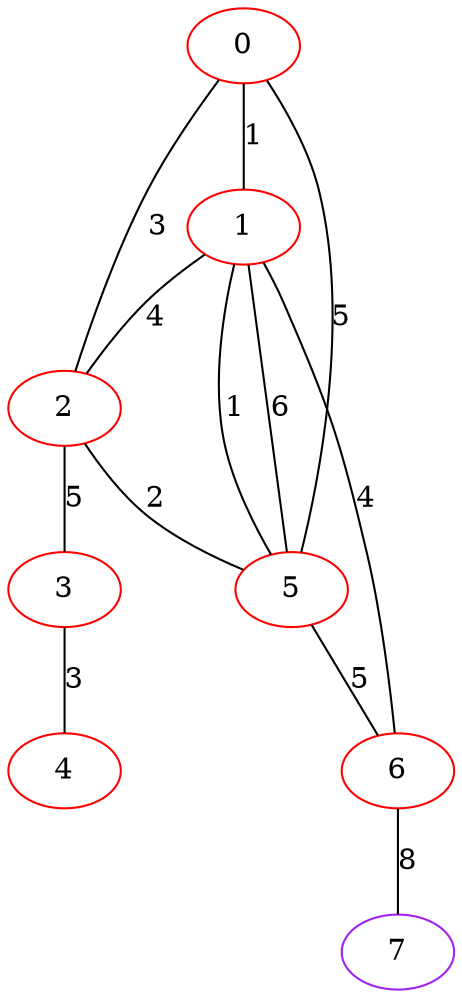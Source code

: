 graph "" {
0 [color=red, weight=1];
1 [color=red, weight=1];
2 [color=red, weight=1];
3 [color=red, weight=1];
4 [color=red, weight=1];
5 [color=red, weight=1];
6 [color=red, weight=1];
7 [color=purple, weight=4];
0 -- 1  [key=0, label=1];
0 -- 2  [key=0, label=3];
0 -- 5  [key=0, label=5];
1 -- 2  [key=0, label=4];
1 -- 5  [key=0, label=1];
1 -- 5  [key=1, label=6];
1 -- 6  [key=0, label=4];
2 -- 3  [key=0, label=5];
2 -- 5  [key=0, label=2];
3 -- 4  [key=0, label=3];
5 -- 6  [key=0, label=5];
6 -- 7  [key=0, label=8];
}
